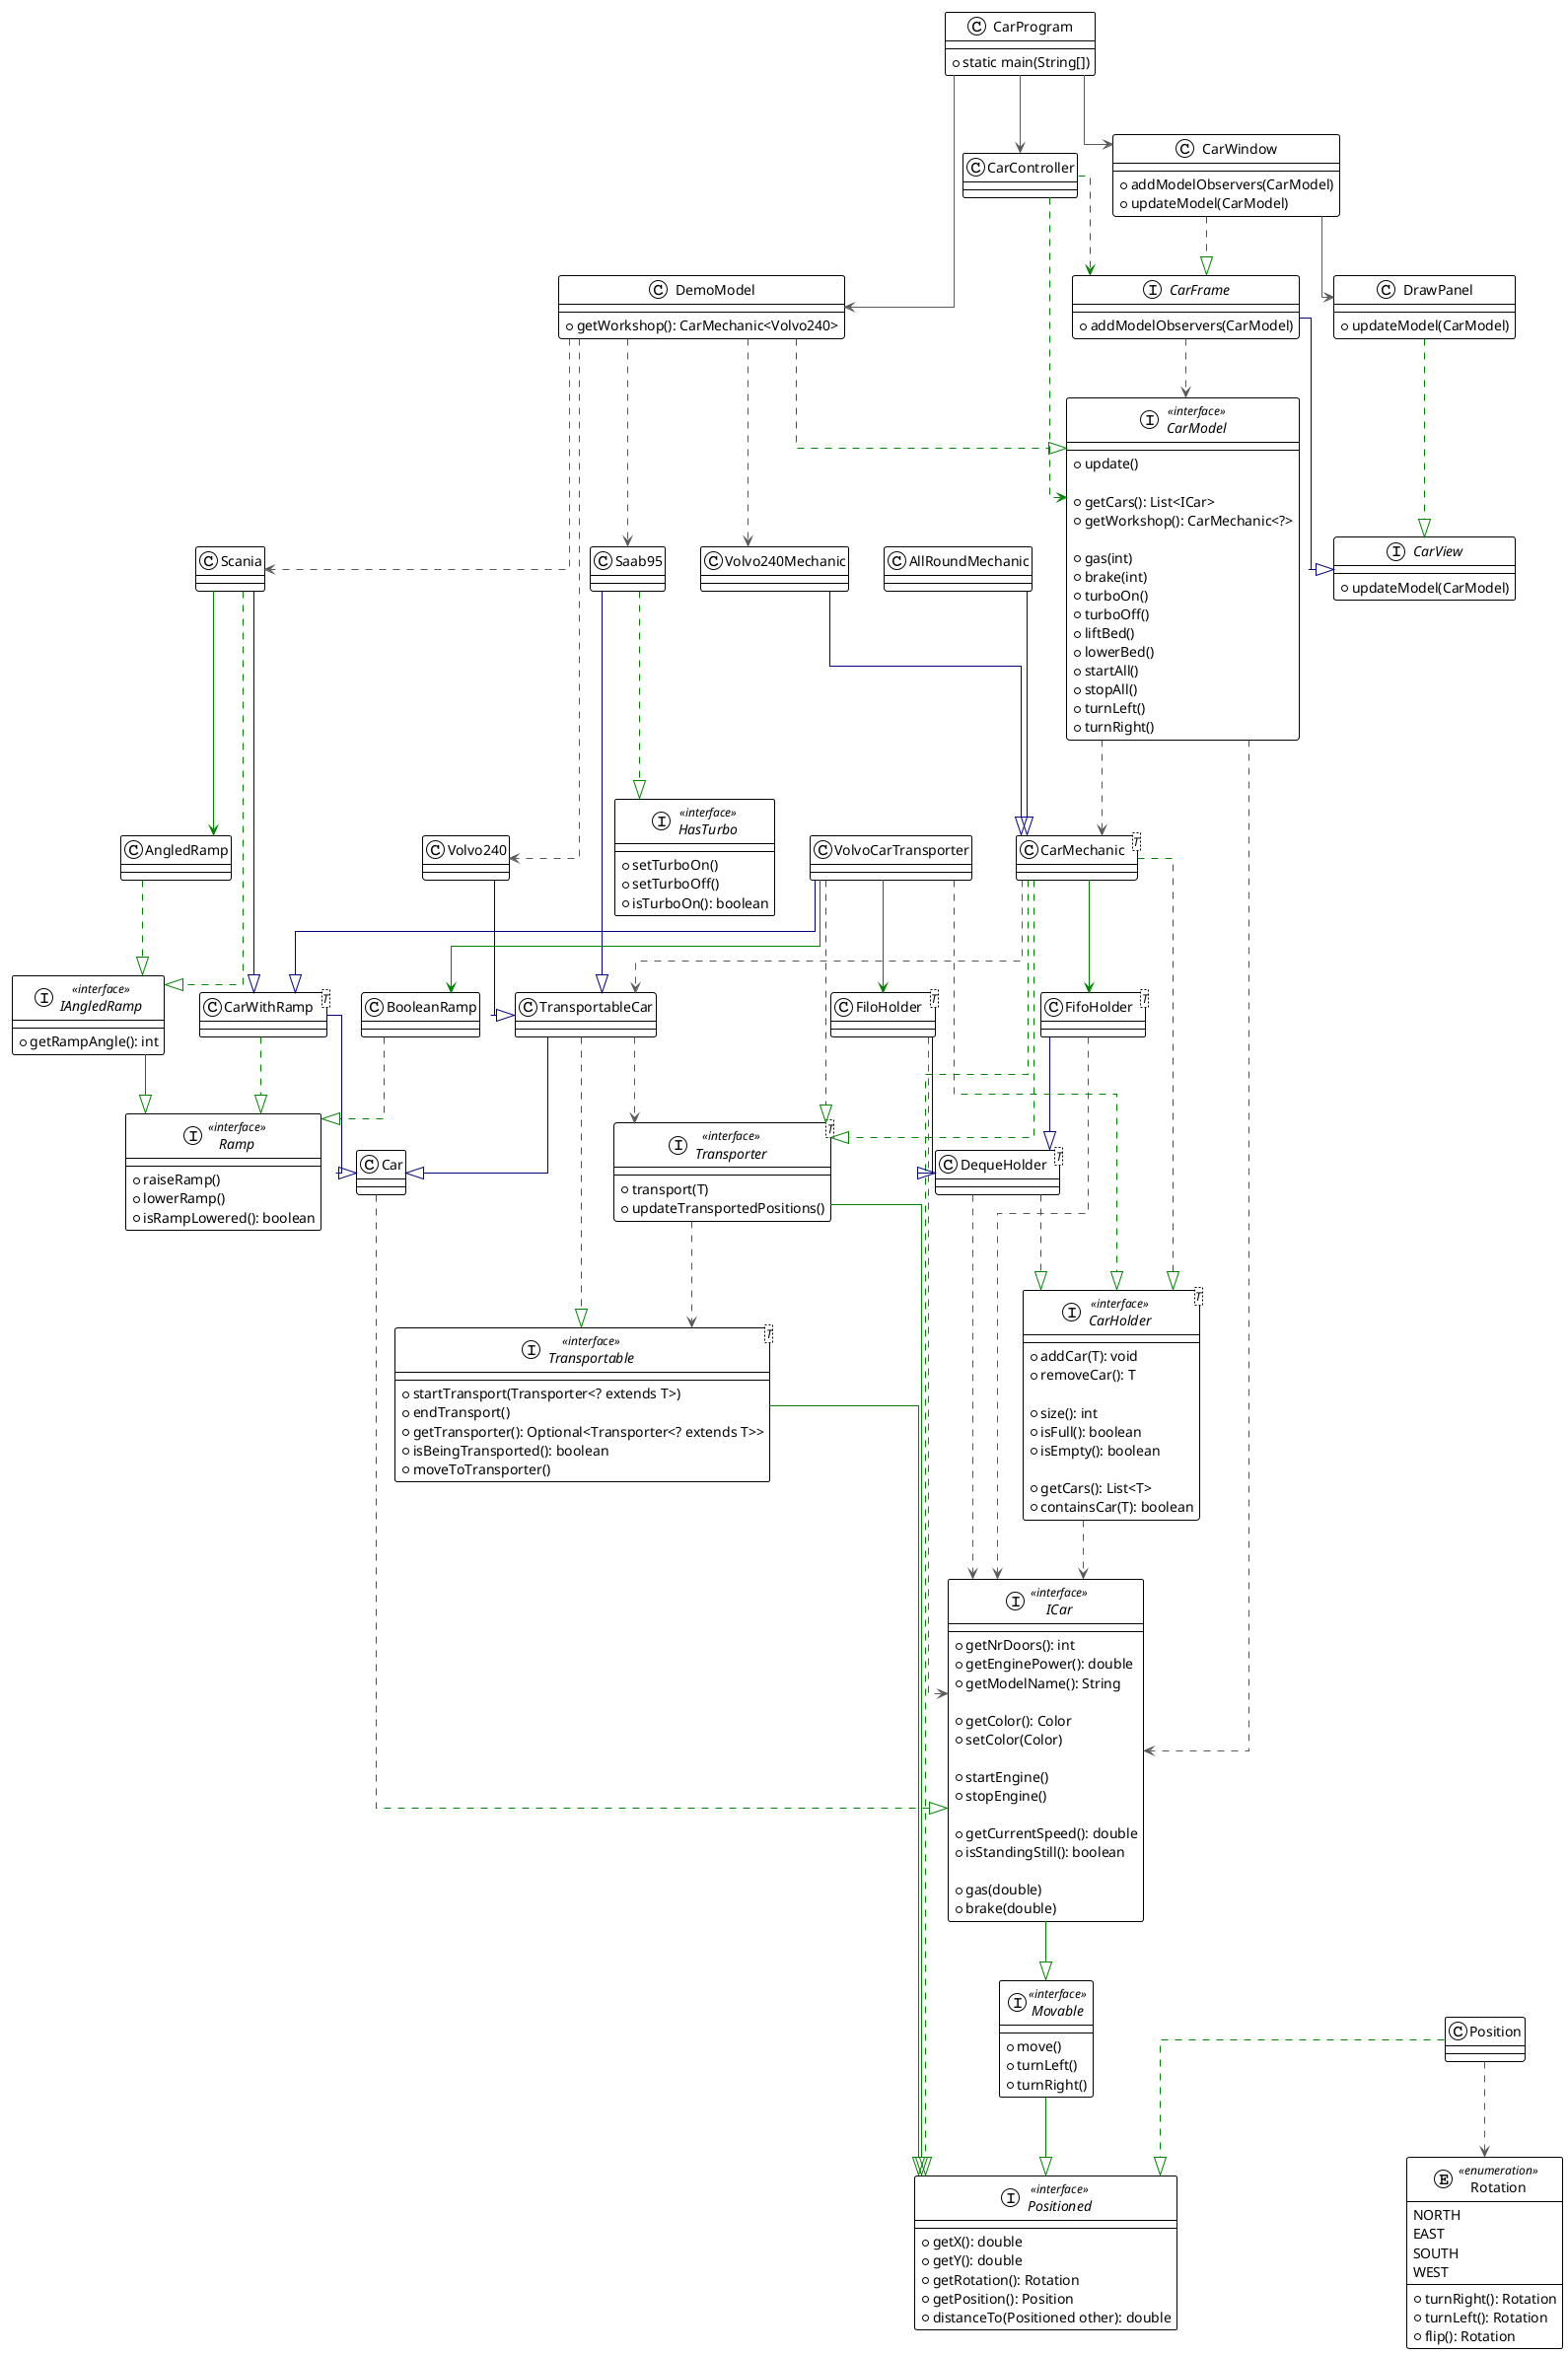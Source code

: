 @startuml

!theme plain
top to bottom direction
skinparam linetype ortho

class AllRoundMechanic
class AngledRamp
class BooleanRamp
class Car
class CarProgram {
    + static main(String[])
}
class CarController
interface CarModel << interface >> {
    + update()

    + getCars(): List<ICar>
    + getWorkshop(): CarMechanic<?>

    + gas(int)
    + brake(int)
    + turboOn()
    + turboOff()
    + liftBed()
    + lowerBed()
    + startAll()
    + stopAll()
    + turnLeft()
    + turnRight()
}
class DemoModel {
    + getWorkshop(): CarMechanic<Volvo240>
}
interface CarHolder<T> << interface >> {
    + addCar(T): void
    + removeCar(): T

    + size(): int
    + isFull(): boolean
    + isEmpty(): boolean

    + getCars(): List<T>
    + containsCar(T): boolean
}
class CarMechanic<T>
interface CarView {
    + updateModel(CarModel)
}
interface CarFrame {
    + addModelObservers(CarModel)
}
class CarWindow {
    + addModelObservers(CarModel)
    + updateModel(CarModel)
}
class CarWithRamp<T>
class DequeHolder<T>
class DrawPanel {
    + updateModel(CarModel)
}
class FifoHolder<T>
class FiloHolder<T>
interface HasTurbo << interface >> {
    + setTurboOn()
    + setTurboOff()
    + isTurboOn(): boolean
}
interface IAngledRamp << interface >> {
    + getRampAngle(): int
}
interface ICar << interface >> {
    + getNrDoors(): int
    + getEnginePower(): double
    + getModelName(): String

    + getColor(): Color
    + setColor(Color)

    + startEngine()
    + stopEngine()

    + getCurrentSpeed(): double
    + isStandingStill(): boolean

    + gas(double)
    + brake(double)
}
interface Movable << interface >> {
    + move()
    + turnLeft()
    + turnRight()
}
class Position
interface Positioned << interface >> {
    + getX(): double
    + getY(): double
    + getRotation(): Rotation
    + getPosition(): Position
    + distanceTo(Positioned other): double
}
interface Ramp << interface >> {
    + raiseRamp()
    + lowerRamp()
    + isRampLowered(): boolean
}
enum Rotation << enumeration >> {
    NORTH
    EAST
    SOUTH
    WEST

    + turnRight(): Rotation
    + turnLeft(): Rotation
    + flip(): Rotation
}
class Saab95
class Scania
interface Transportable<T> << interface >> {
    + startTransport(Transporter<? extends T>)
    + endTransport()
    + getTransporter(): Optional<Transporter<? extends T>>
    + isBeingTransported(): boolean
    + moveToTransporter()
}
class TransportableCar
interface Transporter<T> << interface >> {
    + transport(T)
    + updateTransportedPositions()
}
class Volvo240
class Volvo240Mechanic
class VolvoCarTransporter

AllRoundMechanic     -[#000082,plain]-^  CarMechanic
AngledRamp           -[#008200,dashed]-^  IAngledRamp
BooleanRamp          -[#008200,dashed]-^  Ramp
Car                  -[#008200,dashed]-^  ICar
CarHolder            -[#595959,dashed]->  ICar
CarMechanic          -[#008200,dashed]-^  CarHolder
CarMechanic          -[#008200,dashed]-^  Positioned
CarMechanic          -[#595959,dashed]->  TransportableCar
CarMechanic          -[#008200,dashed]-^  Transporter
CarWithRamp          -[#000082,plain]-^  Car
CarWithRamp          -[#008200,dashed]-^  Ramp
DequeHolder          -[#008200,dashed]-^  CarHolder
DequeHolder          -[#595959,dashed]->  ICar
FifoHolder           -[#000082,plain]-^  DequeHolder
FifoHolder           -[#595959,dashed]->  ICar
FiloHolder           -[#000082,plain]-^  DequeHolder
FiloHolder           -[#595959,dashed]->  ICar
IAngledRamp          -[#008200,plain]-^  Ramp
ICar                 -[#008200,plain]-^  Movable
Movable              -[#008200,plain]-^  Positioned
Position             -[#008200,dashed]-^  Positioned
Saab95               -[#008200,dashed]-^  HasTurbo
Saab95               -[#000082,plain]-^  TransportableCar
Scania               -[#000082,plain]-^  CarWithRamp
Scania               -[#008200,dashed]-^  IAngledRamp
Transportable        -[#008200,plain]-^  Positioned
TransportableCar     -[#000082,plain]-^  Car
TransportableCar     -[#008200,dashed]-^  Transportable
Transporter          -[#008200,plain]-^  Positioned
Transporter          -[#595959,dashed]->  Transportable
Volvo240             -[#000082,plain]-^  TransportableCar
Volvo240Mechanic     -[#000082,plain]-^  CarMechanic
VolvoCarTransporter  -[#008200,dashed]-^  CarHolder
VolvoCarTransporter  -[#000082,plain]-^  CarWithRamp
VolvoCarTransporter  -[#008200,dashed]-^  Transporter
CarWindow            -[#595959,plain]->   DrawPanel
DemoModel            -[#595959,dashed]->  Volvo240
DemoModel            -[#595959,dashed]->  Saab95
DemoModel            -[#595959,dashed]->  Scania
DemoModel            -[#595959,dashed]->  Volvo240Mechanic
CarController           -[#008200,dashed]->  CarFrame
CarController           -[#008200,dashed]->  CarModel
CarProgram           -[#595959,plain]->  CarWindow
CarProgram           -[#595959,plain]->  DemoModel
CarProgram           -[#595959,plain]->  CarController
Position             -[#595959,dashed]->  Rotation
VolvoCarTransporter  -[#008200,plain]->  BooleanRamp
Scania               -[#008200,plain]->  AngledRamp
CarMechanic          -[#008200,plain]->  FifoHolder
VolvoCarTransporter  -[#008200,plain]->  FiloHolder
TransportableCar     -[#595959,dashed]->  Transporter
CarModel             -[#595959,dashed]->  ICar
CarModel             -[#595959,dashed]->  CarMechanic
CarWindow            -[#008200,dashed]-^   CarFrame
CarFrame            -[#595959,dashed]->   CarModel
CarFrame             -[#000082,plain]-^   CarView
DrawPanel            -[#008200,dashed]-^   CarView
DemoModel            -[#008200,dashed]-^   CarModel
@enduml
